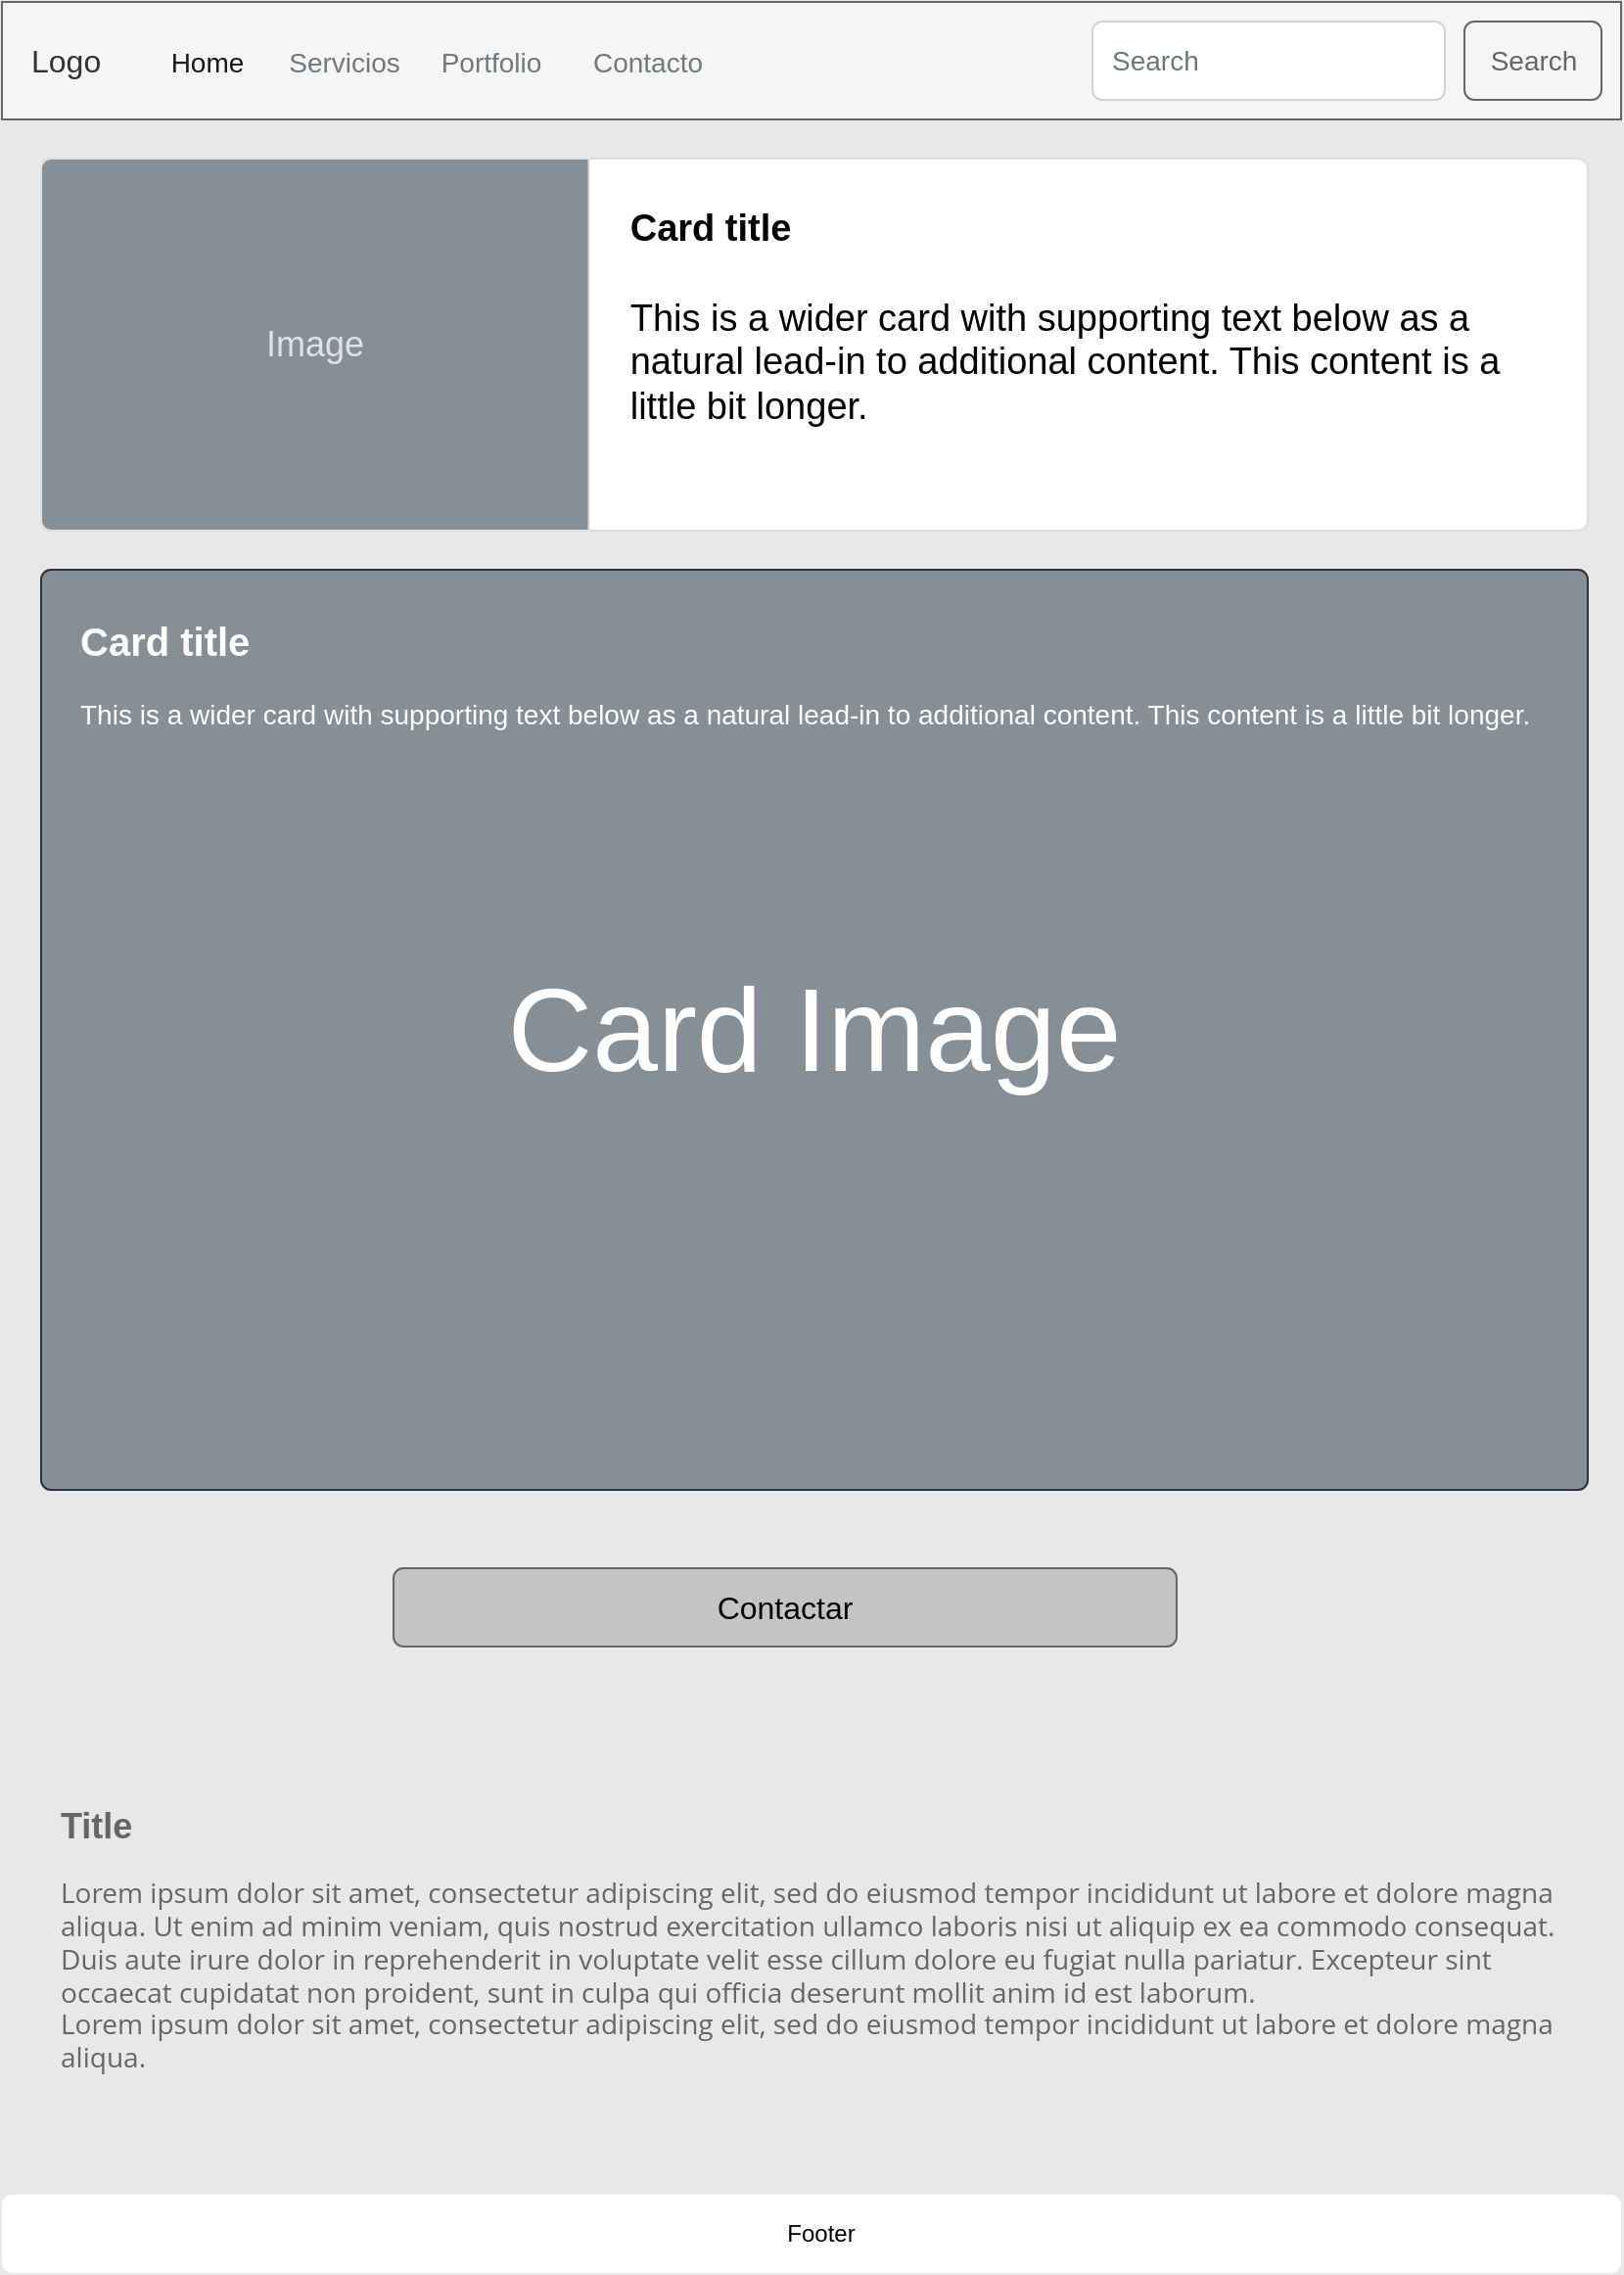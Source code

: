 <mxfile version="21.0.6" type="device"><diagram name="Página-1" id="l6NstsCEIGwh5bwwyxJ3"><mxGraphModel dx="880" dy="444" grid="1" gridSize="10" guides="1" tooltips="1" connect="1" arrows="1" fold="1" page="1" pageScale="1" pageWidth="827" pageHeight="1169" background="#E8E8E8" math="0" shadow="0"><root><mxCell id="0"/><mxCell id="1" parent="0"/><mxCell id="1A8Zw3mVnZ4U2YQfDNk2-428" value="Logo" style="html=1;shadow=0;dashed=0;fontSize=16;align=left;spacing=15;fillColor=#f5f5f5;fontColor=#333333;strokeColor=#666666;" vertex="1" parent="1"><mxGeometry width="827" height="60" as="geometry"/></mxCell><mxCell id="1A8Zw3mVnZ4U2YQfDNk2-429" value="Home" style="fillColor=none;strokeColor=none;fontSize=14;fontColor=#161819;align=center;" vertex="1" parent="1A8Zw3mVnZ4U2YQfDNk2-428"><mxGeometry width="70" height="40" relative="1" as="geometry"><mxPoint x="70" y="10" as="offset"/></mxGeometry></mxCell><mxCell id="1A8Zw3mVnZ4U2YQfDNk2-430" value="Servicios" style="fillColor=none;strokeColor=none;fontSize=14;fontColor=#71797E;align=center;" vertex="1" parent="1A8Zw3mVnZ4U2YQfDNk2-428"><mxGeometry width="70" height="40" relative="1" as="geometry"><mxPoint x="140" y="10" as="offset"/></mxGeometry></mxCell><mxCell id="1A8Zw3mVnZ4U2YQfDNk2-431" value="Portfolio" style="fillColor=none;strokeColor=none;fontSize=14;fontColor=#71797E;align=center;spacingRight=0;" vertex="1" parent="1A8Zw3mVnZ4U2YQfDNk2-428"><mxGeometry width="80" height="40" relative="1" as="geometry"><mxPoint x="210" y="10" as="offset"/></mxGeometry></mxCell><mxCell id="1A8Zw3mVnZ4U2YQfDNk2-432" value="Contacto" style="fillColor=none;strokeColor=none;fontSize=14;fontColor=#71797E;align=center;" vertex="1" parent="1A8Zw3mVnZ4U2YQfDNk2-428"><mxGeometry width="80" height="40" relative="1" as="geometry"><mxPoint x="290" y="10" as="offset"/></mxGeometry></mxCell><mxCell id="1A8Zw3mVnZ4U2YQfDNk2-433" value="&lt;font color=&quot;#666666&quot;&gt;Search&lt;/font&gt;" style="html=1;shadow=0;dashed=0;shape=mxgraph.bootstrap.rrect;rSize=5;fontSize=14;fontColor=#0085FC;strokeColor=#666666;fillColor=none;" vertex="1" parent="1A8Zw3mVnZ4U2YQfDNk2-428"><mxGeometry x="1" width="70" height="40" relative="1" as="geometry"><mxPoint x="-80" y="10" as="offset"/></mxGeometry></mxCell><mxCell id="1A8Zw3mVnZ4U2YQfDNk2-434" value="Search" style="html=1;shadow=0;dashed=0;shape=mxgraph.bootstrap.rrect;rSize=5;fontSize=14;fontColor=#6C767D;strokeColor=#CED4DA;fillColor=#ffffff;align=left;spacing=10;" vertex="1" parent="1A8Zw3mVnZ4U2YQfDNk2-428"><mxGeometry x="1" width="180" height="40" relative="1" as="geometry"><mxPoint x="-270" y="10" as="offset"/></mxGeometry></mxCell><mxCell id="1A8Zw3mVnZ4U2YQfDNk2-446" value="&lt;div style=&quot;font-size: 19px;&quot;&gt;&lt;b style=&quot;background-color: initial;&quot;&gt;&lt;font style=&quot;font-size: 19px;&quot;&gt;&amp;nbsp; &amp;nbsp; &amp;nbsp; &amp;nbsp; &amp;nbsp; &amp;nbsp; &amp;nbsp; &amp;nbsp; &amp;nbsp; &amp;nbsp; &amp;nbsp;Card title&lt;/font&gt;&lt;/b&gt;&lt;/div&gt;&lt;div style=&quot;font-size: 19px;&quot;&gt;&lt;font style=&quot;font-size: 19px;&quot;&gt;&lt;br&gt;&lt;/font&gt;&lt;/div&gt;&lt;div style=&quot;font-size: 19px;&quot;&gt;&lt;span style=&quot;background-color: initial;&quot;&gt;&lt;font style=&quot;font-size: 19px;&quot;&gt;&amp;nbsp; &amp;nbsp; &amp;nbsp; &amp;nbsp; &amp;nbsp; &amp;nbsp; &amp;nbsp; &amp;nbsp; &amp;nbsp; &amp;nbsp; &amp;nbsp;This is a wider card with supporting text below as a&amp;nbsp; &amp;nbsp; &amp;nbsp; &amp;nbsp; &amp;nbsp; &amp;nbsp; &amp;nbsp; &amp;nbsp; &amp;nbsp; &amp;nbsp; &amp;nbsp; &amp;nbsp; &amp;nbsp; &amp;nbsp; &amp;nbsp;natural lead-in to additional content. This content is a&amp;nbsp; &amp;nbsp; &amp;nbsp; &amp;nbsp; &amp;nbsp; &amp;nbsp; &amp;nbsp; &amp;nbsp; &amp;nbsp; &amp;nbsp; &amp;nbsp; &amp;nbsp; &amp;nbsp; &amp;nbsp;little bit longer.&lt;/font&gt;&lt;/span&gt;&lt;/div&gt;" style="html=1;shadow=0;dashed=0;shape=mxgraph.bootstrap.rrect;rSize=5;strokeColor=#DFDFDF;html=1;whiteSpace=wrap;fillColor=#ffffff;fontColor=#000000;verticalAlign=top;align=left;spacing=20;fontSize=14;spacingLeft=170;" vertex="1" parent="1"><mxGeometry x="20" y="80" width="790" height="190" as="geometry"/></mxCell><mxCell id="1A8Zw3mVnZ4U2YQfDNk2-447" value="Image" style="html=1;shadow=0;dashed=0;shape=mxgraph.bootstrap.leftButton;rSize=5;perimeter=none;whiteSpace=wrap;fillColor=#868E96;strokeColor=#DFDFDF;fontColor=#DEE2E6;resizeWidth=1;fontSize=18;" vertex="1" parent="1A8Zw3mVnZ4U2YQfDNk2-446"><mxGeometry width="279.79" height="190" relative="1" as="geometry"/></mxCell><mxCell id="1A8Zw3mVnZ4U2YQfDNk2-448" value="Card Image" style="html=1;shadow=0;dashed=0;shape=mxgraph.bootstrap.rrect;rSize=5;strokeColor=#2D3338;html=1;whiteSpace=wrap;fillColor=#868E96;fontColor=#ffffff;verticalAlign=middle;align=center;spacing=20;fontSize=60;" vertex="1" parent="1"><mxGeometry x="20" y="290" width="790" height="470" as="geometry"/></mxCell><mxCell id="1A8Zw3mVnZ4U2YQfDNk2-449" value="&lt;b&gt;&lt;font style=&quot;font-size: 20px&quot;&gt;Card title&lt;/font&gt;&lt;/b&gt;&lt;br&gt;&lt;br&gt;This is a wider card with supporting text below as a natural lead-in to additional content. This content is a little bit longer.&lt;br&gt;&lt;br&gt;" style="fillColor=none;strokeColor=none;fontColor=#ffffff;html=1;verticalAlign=top;align=left;spacing=20;fontSize=14;" vertex="1" parent="1A8Zw3mVnZ4U2YQfDNk2-448"><mxGeometry width="800" height="120" relative="1" as="geometry"/></mxCell><mxCell id="1A8Zw3mVnZ4U2YQfDNk2-450" value="Contactar" style="html=1;shadow=0;dashed=0;shape=mxgraph.bootstrap.rrect;rSize=5;strokeColor=#666666;strokeWidth=1;fillColor=#C4C4C4;whiteSpace=wrap;align=center;verticalAlign=middle;spacingLeft=0;fontStyle=0;fontSize=16;spacing=5;gradientColor=none;" vertex="1" parent="1"><mxGeometry x="200" y="800" width="400" height="40" as="geometry"/></mxCell><mxCell id="1A8Zw3mVnZ4U2YQfDNk2-457" value="&lt;font color=&quot;#666666&quot;&gt;&lt;font size=&quot;1&quot;&gt;&lt;b style=&quot;font-size: 18px&quot;&gt;Title&lt;/b&gt;&lt;/font&gt;&lt;br&gt;&lt;br&gt;&lt;font style=&quot;font-size: 14px&quot;&gt;&lt;span style=&quot;font-family: &amp;quot;open sans&amp;quot; , &amp;quot;arial&amp;quot; , sans-serif ; text-align: justify&quot;&gt;&lt;font style=&quot;font-size: 14px&quot;&gt;Lorem ipsum dolor sit amet, consectetur adipiscing elit, sed do eiusmod tempor incididunt ut labore et dolore magna aliqua. Ut enim ad minim veniam, quis nostrud exercitation ullamco laboris nisi ut aliquip ex ea commodo consequat. Duis aute irure dolor in reprehenderit in voluptate velit esse cillum dolore eu fugiat nulla pariatur. Excepteur sint occaecat cupidatat non proident, sunt in culpa qui officia deserunt mollit anim id est laborum.&lt;/font&gt;&lt;/span&gt;&lt;/font&gt;&lt;font style=&quot;font-size: 14px&quot;&gt;&lt;br&gt;&lt;span style=&quot;font-family: &amp;quot;open sans&amp;quot; , &amp;quot;arial&amp;quot; , sans-serif ; text-align: justify&quot;&gt;Lorem ipsum dolor sit amet, consectetur adipiscing elit, sed do eiusmod tempor incididunt ut labore et dolore magna aliqua.&lt;/span&gt;&lt;/font&gt;&lt;/font&gt;" style="html=1;shadow=0;dashed=0;shape=mxgraph.bootstrap.rrect;rSize=5;strokeColor=none;strokeWidth=1;fillColor=#E8E8E8;fontColor=#59B958;whiteSpace=wrap;align=left;verticalAlign=middle;spacing=20;" vertex="1" parent="1"><mxGeometry x="10" y="890" width="810" height="200" as="geometry"/></mxCell><mxCell id="1A8Zw3mVnZ4U2YQfDNk2-458" value="Footer" style="html=1;shadow=0;dashed=0;shape=mxgraph.bootstrap.rrect;rSize=5;strokeWidth=1;whiteSpace=wrap;align=center;verticalAlign=middle;spacingLeft=10;strokeColor=none;" vertex="1" parent="1"><mxGeometry y="1120" width="827" height="40" as="geometry"/></mxCell></root></mxGraphModel></diagram></mxfile>